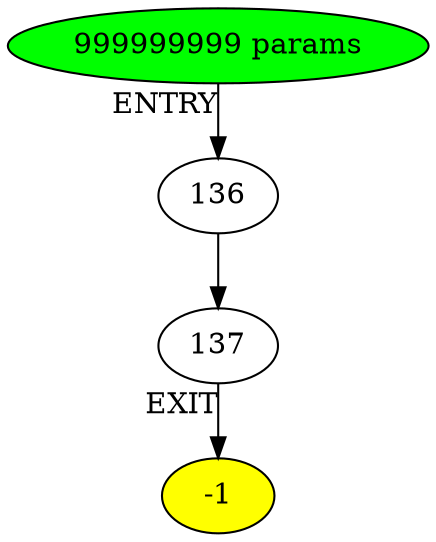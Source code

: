 digraph testName {
0 [label="136"];
1 [label="137"];
0 -> 1;
-2 -> 0[xlabel="ENTRY"];
1 -> -1[xlabel="EXIT"];
-2 [fillcolor = green, style = filled]-1 [fillcolor= yellow, style = filled] -2 [label="999999999 params"];
}

